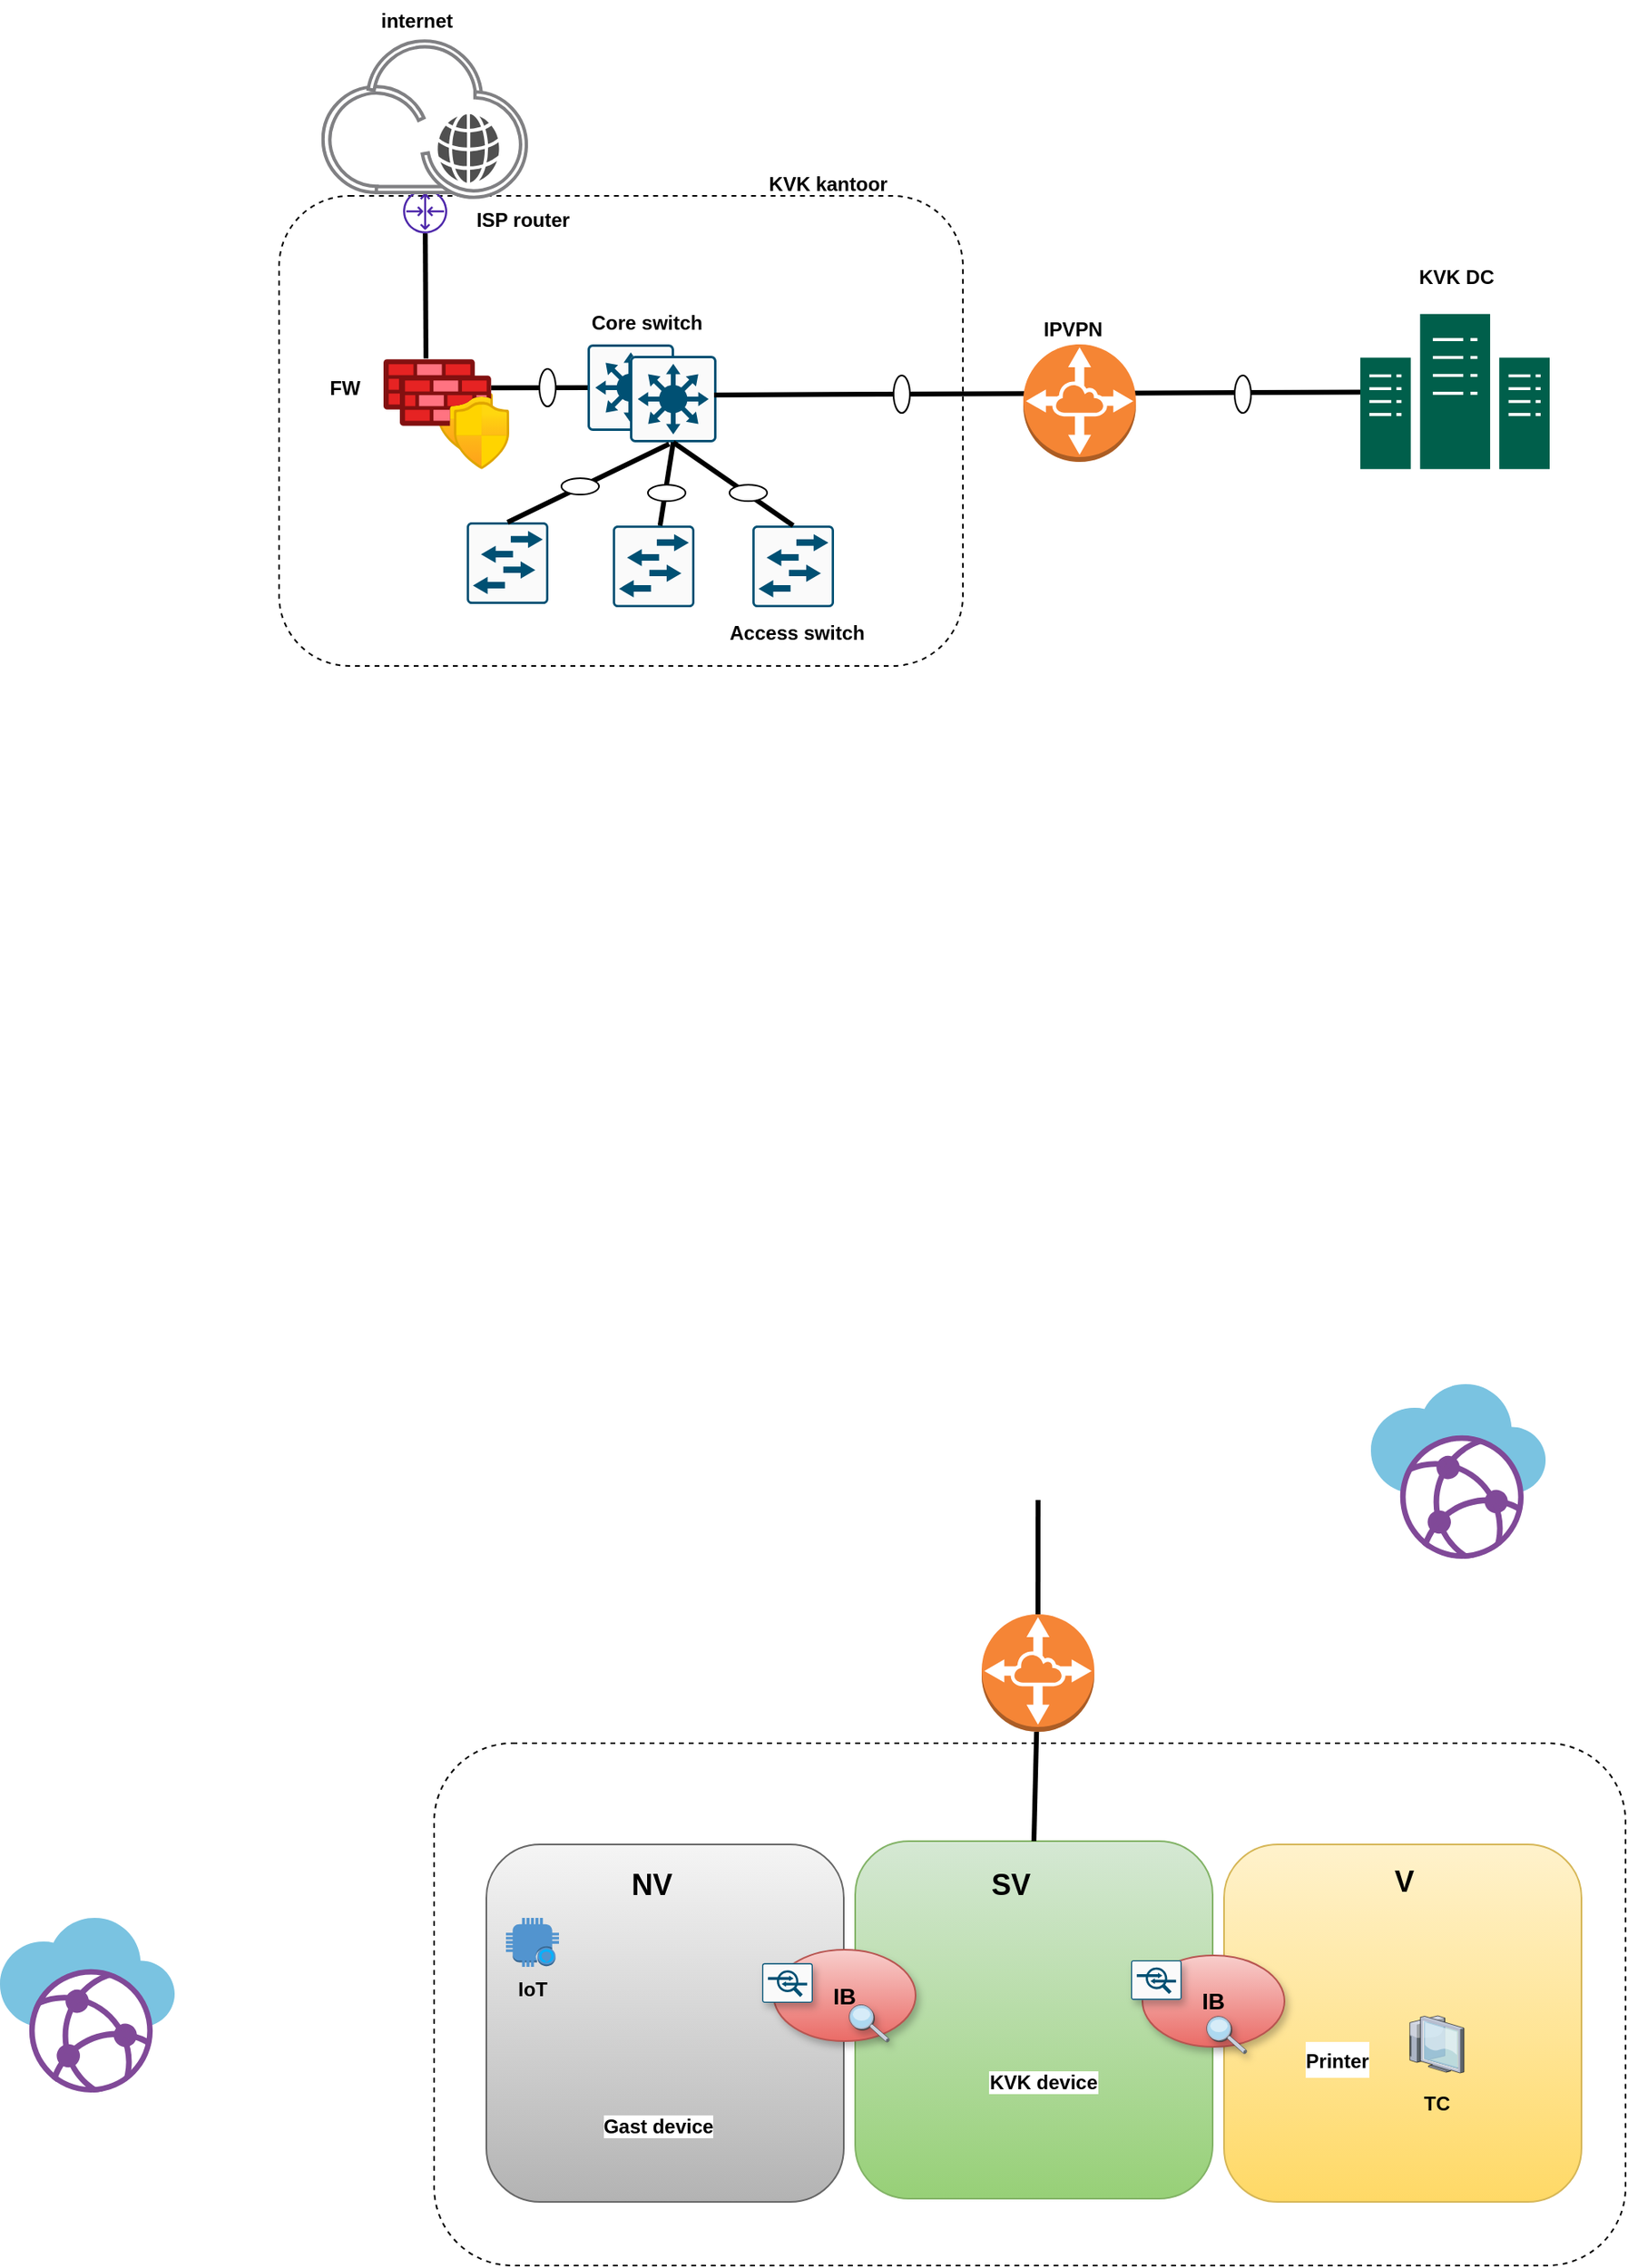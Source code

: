 <mxfile version="20.2.7" type="github">
  <diagram id="vSdHNL2ee3mHXXqhylAA" name="Pagina-1">
    <mxGraphModel dx="1421" dy="772" grid="0" gridSize="10" guides="1" tooltips="1" connect="1" arrows="1" fold="1" page="1" pageScale="1" pageWidth="1169" pageHeight="827" math="0" shadow="0">
      <root>
        <mxCell id="0" />
        <mxCell id="1" parent="0" />
        <mxCell id="YNolZeWeY5tOPH2mtzqY-2" value="" style="rounded=1;whiteSpace=wrap;html=1;dashed=1;" vertex="1" parent="1">
          <mxGeometry x="321" y="1121" width="730" height="320" as="geometry" />
        </mxCell>
        <mxCell id="IRziLVPFbABpiJZrDR8M-9" value="" style="rounded=1;whiteSpace=wrap;html=1;dashed=1;" parent="1" vertex="1">
          <mxGeometry x="226" y="173" width="419" height="288" as="geometry" />
        </mxCell>
        <mxCell id="oc_cEnde7iCadlcre4xy-1" value="" style="aspect=fixed;html=1;points=[];align=center;image;fontSize=12;image=img/lib/azure2/networking/Azure_Firewall_Manager.svg;" parent="1" vertex="1">
          <mxGeometry x="290" y="273" width="67" height="57.43" as="geometry" />
        </mxCell>
        <mxCell id="oc_cEnde7iCadlcre4xy-2" value="" style="whiteSpace=wrap;html=1;aspect=fixed;fillColor=#f5f5f5;strokeColor=#666666;gradientColor=#b3b3b3;rounded=1;glass=0;shadow=0;sketch=0;" parent="1" vertex="1">
          <mxGeometry x="353" y="1183" width="219" height="219" as="geometry" />
        </mxCell>
        <mxCell id="oc_cEnde7iCadlcre4xy-3" value="" style="whiteSpace=wrap;html=1;aspect=fixed;fillColor=#d5e8d4;strokeColor=#82b366;rounded=1;gradientColor=#97d077;" parent="1" vertex="1">
          <mxGeometry x="579" y="1181" width="219" height="219" as="geometry" />
        </mxCell>
        <mxCell id="oc_cEnde7iCadlcre4xy-4" value="" style="whiteSpace=wrap;html=1;aspect=fixed;fillColor=#fff2cc;strokeColor=#d6b656;gradientColor=#ffd966;rounded=1;" parent="1" vertex="1">
          <mxGeometry x="805" y="1183" width="219" height="219" as="geometry" />
        </mxCell>
        <mxCell id="oc_cEnde7iCadlcre4xy-7" value="" style="endArrow=none;html=1;rounded=0;strokeWidth=3;exitX=0.388;exitY=-0.006;exitDx=0;exitDy=0;exitPerimeter=0;" parent="1" source="oc_cEnde7iCadlcre4xy-1" target="GjlSR99xRuoHpvjvioK_-4" edge="1">
          <mxGeometry width="50" height="50" relative="1" as="geometry">
            <mxPoint x="318" y="169" as="sourcePoint" />
            <mxPoint x="611" y="64.15" as="targetPoint" />
          </mxGeometry>
        </mxCell>
        <mxCell id="oc_cEnde7iCadlcre4xy-8" value="" style="endArrow=none;html=1;rounded=0;strokeWidth=3;entryX=0.985;entryY=0.307;entryDx=0;entryDy=0;entryPerimeter=0;startArrow=none;" parent="1" source="GjlSR99xRuoHpvjvioK_-5" target="oc_cEnde7iCadlcre4xy-1" edge="1">
          <mxGeometry width="50" height="50" relative="1" as="geometry">
            <mxPoint x="654.009" y="162.095" as="sourcePoint" />
            <mxPoint x="634" y="81" as="targetPoint" />
          </mxGeometry>
        </mxCell>
        <mxCell id="oc_cEnde7iCadlcre4xy-10" value="&lt;b&gt;Gast device&lt;/b&gt;" style="shape=image;html=1;verticalAlign=top;verticalLabelPosition=bottom;labelBackgroundColor=#ffffff;imageAspect=0;aspect=fixed;image=https://cdn4.iconfinder.com/data/icons/essentials-74/24/026_-_Wireless-128.png;rounded=1;shadow=0;glass=0;sketch=0;gradientColor=none;" parent="1" vertex="1">
          <mxGeometry x="442" y="1311.21" width="31" height="31" as="geometry" />
        </mxCell>
        <mxCell id="oc_cEnde7iCadlcre4xy-12" value="&lt;font style=&quot;font-size: 18px;&quot;&gt;&lt;b&gt;NV&lt;/b&gt;&lt;/font&gt;" style="text;html=1;resizable=0;autosize=1;align=center;verticalAlign=middle;points=[];fillColor=none;strokeColor=none;rounded=0;shadow=0;glass=0;sketch=0;" parent="1" vertex="1">
          <mxGeometry x="432" y="1191" width="43" height="34" as="geometry" />
        </mxCell>
        <mxCell id="oc_cEnde7iCadlcre4xy-13" value="&lt;font style=&quot;font-size: 18px;&quot;&gt;&lt;b&gt;SV&lt;/b&gt;&lt;/font&gt;" style="text;html=1;resizable=0;autosize=1;align=center;verticalAlign=middle;points=[];fillColor=none;strokeColor=none;rounded=0;shadow=0;glass=0;sketch=0;" parent="1" vertex="1">
          <mxGeometry x="653" y="1191" width="42" height="34" as="geometry" />
        </mxCell>
        <mxCell id="oc_cEnde7iCadlcre4xy-14" value="&lt;font style=&quot;font-size: 18px;&quot;&gt;&lt;b&gt;V&lt;/b&gt;&lt;/font&gt;" style="text;html=1;resizable=0;autosize=1;align=center;verticalAlign=middle;points=[];fillColor=none;strokeColor=none;rounded=0;shadow=0;glass=0;sketch=0;" parent="1" vertex="1">
          <mxGeometry x="899.5" y="1189" width="30" height="34" as="geometry" />
        </mxCell>
        <mxCell id="oc_cEnde7iCadlcre4xy-15" value="&lt;font style=&quot;font-size: 12px;&quot;&gt;&lt;b&gt;TC&lt;/b&gt;&lt;/font&gt;" style="verticalLabelPosition=bottom;sketch=0;aspect=fixed;html=1;verticalAlign=top;strokeColor=none;align=center;outlineConnect=0;shape=mxgraph.citrix.thin_client;rounded=1;shadow=0;glass=0;fontSize=18;gradientColor=none;" parent="1" vertex="1">
          <mxGeometry x="917" y="1288" width="35" height="35" as="geometry" />
        </mxCell>
        <mxCell id="oc_cEnde7iCadlcre4xy-17" value="&lt;font style=&quot;font-size: 12px;&quot;&gt;&lt;b&gt;Printer&lt;/b&gt;&lt;/font&gt;" style="shape=image;html=1;verticalAlign=top;verticalLabelPosition=bottom;labelBackgroundColor=#ffffff;imageAspect=0;aspect=fixed;image=https://cdn4.iconfinder.com/data/icons/Primo_Icons/PNG/128x128/print.png;rounded=1;shadow=0;glass=0;sketch=0;fontSize=18;gradientColor=none;" parent="1" vertex="1">
          <mxGeometry x="852" y="1254" width="43" height="43" as="geometry" />
        </mxCell>
        <mxCell id="oc_cEnde7iCadlcre4xy-18" value="&lt;b&gt;&lt;font style=&quot;font-size: 14px;&quot;&gt;IB&lt;/font&gt;&lt;/b&gt;" style="ellipse;whiteSpace=wrap;html=1;rounded=1;shadow=1;glass=0;sketch=0;fontSize=12;gradientColor=#ea6b66;fillColor=#f8cecc;strokeColor=#b85450;" parent="1" vertex="1">
          <mxGeometry x="529" y="1247.5" width="87" height="56" as="geometry" />
        </mxCell>
        <mxCell id="oc_cEnde7iCadlcre4xy-20" value="&lt;b&gt;&lt;font style=&quot;font-size: 14px;&quot;&gt;IB&lt;/font&gt;&lt;/b&gt;" style="ellipse;whiteSpace=wrap;html=1;rounded=1;shadow=1;glass=0;sketch=0;fontSize=12;gradientColor=#ea6b66;fillColor=#f8cecc;strokeColor=#b85450;" parent="1" vertex="1">
          <mxGeometry x="755" y="1251" width="87" height="56" as="geometry" />
        </mxCell>
        <mxCell id="oc_cEnde7iCadlcre4xy-21" value="" style="sketch=0;points=[[0.015,0.015,0],[0.985,0.015,0],[0.985,0.985,0],[0.015,0.985,0],[0.25,0,0],[0.5,0,0],[0.75,0,0],[1,0.25,0],[1,0.5,0],[1,0.75,0],[0.75,1,0],[0.5,1,0],[0.25,1,0],[0,0.75,0],[0,0.5,0],[0,0.25,0]];verticalLabelPosition=bottom;html=1;verticalAlign=top;aspect=fixed;align=center;pointerEvents=1;shape=mxgraph.cisco19.rect;prIcon=ips_ids;fillColor=#FAFAFA;strokeColor=#005073;rounded=1;shadow=1;glass=0;fontSize=14;" parent="1" vertex="1">
          <mxGeometry x="522" y="1255.78" width="31" height="24.22" as="geometry" />
        </mxCell>
        <mxCell id="oc_cEnde7iCadlcre4xy-22" value="" style="sketch=0;points=[[0.015,0.015,0],[0.985,0.015,0],[0.985,0.985,0],[0.015,0.985,0],[0.25,0,0],[0.5,0,0],[0.75,0,0],[1,0.25,0],[1,0.5,0],[1,0.75,0],[0.75,1,0],[0.5,1,0],[0.25,1,0],[0,0.75,0],[0,0.5,0],[0,0.25,0]];verticalLabelPosition=bottom;html=1;verticalAlign=top;aspect=fixed;align=center;pointerEvents=1;shape=mxgraph.cisco19.rect;prIcon=ips_ids;fillColor=#FAFAFA;strokeColor=#005073;rounded=1;shadow=1;glass=0;fontSize=14;" parent="1" vertex="1">
          <mxGeometry x="748" y="1254" width="31" height="24.22" as="geometry" />
        </mxCell>
        <mxCell id="oc_cEnde7iCadlcre4xy-26" value="" style="verticalLabelPosition=bottom;sketch=0;aspect=fixed;html=1;verticalAlign=top;strokeColor=none;align=center;outlineConnect=0;shape=mxgraph.citrix.inspection;rounded=1;shadow=1;glass=0;fontSize=14;gradientColor=none;" parent="1" vertex="1">
          <mxGeometry x="575" y="1280.9" width="25" height="23.21" as="geometry" />
        </mxCell>
        <mxCell id="oc_cEnde7iCadlcre4xy-27" value="" style="shape=image;html=1;verticalAlign=top;verticalLabelPosition=bottom;labelBackgroundColor=#ffffff;imageAspect=0;aspect=fixed;image=https://cdn4.iconfinder.com/data/icons/core-ui-outlined/32/outlined_shield-128.png;rounded=1;shadow=1;glass=0;sketch=0;fontSize=14;gradientColor=none;" parent="1" vertex="1">
          <mxGeometry x="581" y="1243.22" width="35" height="35" as="geometry" />
        </mxCell>
        <mxCell id="oc_cEnde7iCadlcre4xy-28" value="" style="shape=image;html=1;verticalAlign=top;verticalLabelPosition=bottom;labelBackgroundColor=#ffffff;imageAspect=0;aspect=fixed;image=https://cdn4.iconfinder.com/data/icons/core-ui-outlined/32/outlined_shield-128.png;rounded=1;shadow=1;glass=0;sketch=0;fontSize=14;gradientColor=none;" parent="1" vertex="1">
          <mxGeometry x="798" y="1241" width="35" height="35" as="geometry" />
        </mxCell>
        <mxCell id="oc_cEnde7iCadlcre4xy-29" value="" style="verticalLabelPosition=bottom;sketch=0;aspect=fixed;html=1;verticalAlign=top;strokeColor=none;align=center;outlineConnect=0;shape=mxgraph.citrix.inspection;rounded=1;shadow=1;glass=0;fontSize=14;gradientColor=none;" parent="1" vertex="1">
          <mxGeometry x="794" y="1288" width="25" height="23.21" as="geometry" />
        </mxCell>
        <mxCell id="GjlSR99xRuoHpvjvioK_-1" value="&lt;b&gt;IoT&lt;/b&gt;" style="outlineConnect=0;dashed=0;verticalLabelPosition=bottom;verticalAlign=top;align=center;html=1;shape=mxgraph.aws3.alexa_enabled_device;fillColor=#5294CF;gradientColor=none;" parent="1" vertex="1">
          <mxGeometry x="365" y="1228" width="32.5" height="30" as="geometry" />
        </mxCell>
        <mxCell id="GjlSR99xRuoHpvjvioK_-2" value="&lt;b&gt;KVK device&lt;/b&gt;" style="shape=image;html=1;verticalAlign=top;verticalLabelPosition=bottom;labelBackgroundColor=#ffffff;imageAspect=0;aspect=fixed;image=https://cdn4.iconfinder.com/data/icons/essentials-72/24/026_-_Wireless-128.png" parent="1" vertex="1">
          <mxGeometry x="679" y="1284.5" width="30.5" height="30.5" as="geometry" />
        </mxCell>
        <mxCell id="GjlSR99xRuoHpvjvioK_-4" value="" style="sketch=0;outlineConnect=0;fontColor=#232F3E;gradientColor=none;fillColor=#4D27AA;strokeColor=none;dashed=0;verticalLabelPosition=bottom;verticalAlign=top;align=center;html=1;fontSize=12;fontStyle=0;aspect=fixed;pointerEvents=1;shape=mxgraph.aws4.router;" parent="1" vertex="1">
          <mxGeometry x="302" y="169" width="27" height="27" as="geometry" />
        </mxCell>
        <mxCell id="GjlSR99xRuoHpvjvioK_-5" value="" style="sketch=0;points=[[0.015,0.015,0],[0.985,0.015,0],[0.985,0.985,0],[0.015,0.985,0],[0.25,0,0],[0.5,0,0],[0.75,0,0],[1,0.25,0],[1,0.5,0],[1,0.75,0],[0.75,1,0],[0.5,1,0],[0.25,1,0],[0,0.75,0],[0,0.5,0],[0,0.25,0]];verticalLabelPosition=bottom;html=1;verticalAlign=top;aspect=fixed;align=center;pointerEvents=1;shape=mxgraph.cisco19.rect;prIcon=l3_switch;fillColor=#FAFAFA;strokeColor=#005073;" parent="1" vertex="1">
          <mxGeometry x="415" y="264" width="53" height="53" as="geometry" />
        </mxCell>
        <mxCell id="GjlSR99xRuoHpvjvioK_-6" value="" style="sketch=0;points=[[0.015,0.015,0],[0.985,0.015,0],[0.985,0.985,0],[0.015,0.985,0],[0.25,0,0],[0.5,0,0],[0.75,0,0],[1,0.25,0],[1,0.5,0],[1,0.75,0],[0.75,1,0],[0.5,1,0],[0.25,1,0],[0,0.75,0],[0,0.5,0],[0,0.25,0]];verticalLabelPosition=bottom;html=1;verticalAlign=top;aspect=fixed;align=center;pointerEvents=1;shape=mxgraph.cisco19.rect;prIcon=l3_switch;fillColor=#FAFAFA;strokeColor=#005073;" parent="1" vertex="1">
          <mxGeometry x="441" y="271" width="53" height="53" as="geometry" />
        </mxCell>
        <mxCell id="GjlSR99xRuoHpvjvioK_-7" value="" style="sketch=0;points=[[0.015,0.015,0],[0.985,0.015,0],[0.985,0.985,0],[0.015,0.985,0],[0.25,0,0],[0.5,0,0],[0.75,0,0],[1,0.25,0],[1,0.5,0],[1,0.75,0],[0.75,1,0],[0.5,1,0],[0.25,1,0],[0,0.75,0],[0,0.5,0],[0,0.25,0]];verticalLabelPosition=bottom;html=1;verticalAlign=top;aspect=fixed;align=center;pointerEvents=1;shape=mxgraph.cisco19.rect;prIcon=l2_switch;fillColor=#FAFAFA;strokeColor=#005073;" parent="1" vertex="1">
          <mxGeometry x="341" y="373" width="50" height="50" as="geometry" />
        </mxCell>
        <mxCell id="GjlSR99xRuoHpvjvioK_-8" value="" style="sketch=0;points=[[0.015,0.015,0],[0.985,0.015,0],[0.985,0.985,0],[0.015,0.985,0],[0.25,0,0],[0.5,0,0],[0.75,0,0],[1,0.25,0],[1,0.5,0],[1,0.75,0],[0.75,1,0],[0.5,1,0],[0.25,1,0],[0,0.75,0],[0,0.5,0],[0,0.25,0]];verticalLabelPosition=bottom;html=1;verticalAlign=top;aspect=fixed;align=center;pointerEvents=1;shape=mxgraph.cisco19.rect;prIcon=l2_switch;fillColor=#FAFAFA;strokeColor=#005073;" parent="1" vertex="1">
          <mxGeometry x="430.5" y="375" width="50" height="50" as="geometry" />
        </mxCell>
        <mxCell id="GjlSR99xRuoHpvjvioK_-9" value="" style="sketch=0;points=[[0.015,0.015,0],[0.985,0.015,0],[0.985,0.985,0],[0.015,0.985,0],[0.25,0,0],[0.5,0,0],[0.75,0,0],[1,0.25,0],[1,0.5,0],[1,0.75,0],[0.75,1,0],[0.5,1,0],[0.25,1,0],[0,0.75,0],[0,0.5,0],[0,0.25,0]];verticalLabelPosition=bottom;html=1;verticalAlign=top;aspect=fixed;align=center;pointerEvents=1;shape=mxgraph.cisco19.rect;prIcon=l2_switch;fillColor=#FAFAFA;strokeColor=#005073;" parent="1" vertex="1">
          <mxGeometry x="516" y="375" width="50" height="50" as="geometry" />
        </mxCell>
        <mxCell id="GjlSR99xRuoHpvjvioK_-10" value="" style="endArrow=none;html=1;rounded=0;strokeWidth=3;entryX=0.5;entryY=1;entryDx=0;entryDy=0;entryPerimeter=0;" parent="1" source="GjlSR99xRuoHpvjvioK_-8" target="GjlSR99xRuoHpvjvioK_-6" edge="1">
          <mxGeometry width="50" height="50" relative="1" as="geometry">
            <mxPoint x="376" y="383" as="sourcePoint" />
            <mxPoint x="477.5" y="334" as="targetPoint" />
          </mxGeometry>
        </mxCell>
        <mxCell id="GjlSR99xRuoHpvjvioK_-11" value="" style="endArrow=none;html=1;rounded=0;strokeWidth=3;entryX=0.5;entryY=1;entryDx=0;entryDy=0;entryPerimeter=0;exitX=0.5;exitY=0;exitDx=0;exitDy=0;exitPerimeter=0;" parent="1" source="GjlSR99xRuoHpvjvioK_-9" target="GjlSR99xRuoHpvjvioK_-6" edge="1">
          <mxGeometry width="50" height="50" relative="1" as="geometry">
            <mxPoint x="469.447" y="385" as="sourcePoint" />
            <mxPoint x="477.5" y="334" as="targetPoint" />
          </mxGeometry>
        </mxCell>
        <mxCell id="GjlSR99xRuoHpvjvioK_-12" value="" style="ellipse;whiteSpace=wrap;html=1;rotation=90;" parent="1" vertex="1">
          <mxGeometry x="379" y="285.5" width="23" height="10" as="geometry" />
        </mxCell>
        <mxCell id="GjlSR99xRuoHpvjvioK_-17" value="" style="ellipse;whiteSpace=wrap;html=1;rotation=0;" parent="1" vertex="1">
          <mxGeometry x="452" y="350" width="23" height="10" as="geometry" />
        </mxCell>
        <mxCell id="GjlSR99xRuoHpvjvioK_-18" value="" style="ellipse;whiteSpace=wrap;html=1;rotation=0;" parent="1" vertex="1">
          <mxGeometry x="502" y="350" width="23" height="10" as="geometry" />
        </mxCell>
        <mxCell id="GjlSR99xRuoHpvjvioK_-19" value="" style="endArrow=none;html=1;rounded=0;strokeWidth=3;exitX=0.5;exitY=0;exitDx=0;exitDy=0;entryX=0.453;entryY=1.019;entryDx=0;entryDy=0;entryPerimeter=0;exitPerimeter=0;" parent="1" source="GjlSR99xRuoHpvjvioK_-7" target="GjlSR99xRuoHpvjvioK_-6" edge="1">
          <mxGeometry width="50" height="50" relative="1" as="geometry">
            <mxPoint x="366" y="373" as="sourcePoint" />
            <mxPoint x="467.5" y="324" as="targetPoint" />
          </mxGeometry>
        </mxCell>
        <mxCell id="GjlSR99xRuoHpvjvioK_-16" value="" style="ellipse;whiteSpace=wrap;html=1;rotation=0;" parent="1" vertex="1">
          <mxGeometry x="399" y="346" width="23" height="10" as="geometry" />
        </mxCell>
        <mxCell id="GjlSR99xRuoHpvjvioK_-21" value="&lt;b&gt;FW&lt;/b&gt;" style="text;html=1;resizable=0;autosize=1;align=center;verticalAlign=middle;points=[];fillColor=none;strokeColor=none;rounded=0;" parent="1" vertex="1">
          <mxGeometry x="247" y="277.5" width="37" height="26" as="geometry" />
        </mxCell>
        <mxCell id="GjlSR99xRuoHpvjvioK_-22" value="&lt;b&gt;Core switch&lt;/b&gt;" style="text;html=1;resizable=0;autosize=1;align=center;verticalAlign=middle;points=[];fillColor=none;strokeColor=none;rounded=0;" parent="1" vertex="1">
          <mxGeometry x="408" y="238" width="86" height="26" as="geometry" />
        </mxCell>
        <mxCell id="GjlSR99xRuoHpvjvioK_-23" value="&lt;b&gt;internet&lt;/b&gt;" style="text;html=1;resizable=0;autosize=1;align=center;verticalAlign=middle;points=[];fillColor=none;strokeColor=none;rounded=0;" parent="1" vertex="1">
          <mxGeometry x="279" y="53" width="62" height="26" as="geometry" />
        </mxCell>
        <mxCell id="GjlSR99xRuoHpvjvioK_-24" value="&lt;b&gt;Access switch&lt;/b&gt;" style="text;html=1;resizable=0;autosize=1;align=center;verticalAlign=middle;points=[];fillColor=none;strokeColor=none;rounded=0;" parent="1" vertex="1">
          <mxGeometry x="492" y="428" width="101" height="26" as="geometry" />
        </mxCell>
        <mxCell id="GjlSR99xRuoHpvjvioK_-25" value="" style="aspect=fixed;html=1;points=[];align=center;image;fontSize=12;image=img/lib/azure2/networking/Azure_Firewall_Manager.svg;" parent="1" vertex="1">
          <mxGeometry x="300" y="283" width="67" height="57.43" as="geometry" />
        </mxCell>
        <mxCell id="GjlSR99xRuoHpvjvioK_-26" value="" style="endArrow=none;html=1;rounded=0;strokeWidth=3;entryX=0.5;entryY=1;entryDx=0;entryDy=0;entryPerimeter=0;" parent="1" source="GjlSR99xRuoHpvjvioK_-30" edge="1">
          <mxGeometry width="50" height="50" relative="1" as="geometry">
            <mxPoint x="650" y="293" as="sourcePoint" />
            <mxPoint x="492.5" y="295.0" as="targetPoint" />
          </mxGeometry>
        </mxCell>
        <mxCell id="GjlSR99xRuoHpvjvioK_-30" value="" style="sketch=0;pointerEvents=1;shadow=0;dashed=0;html=1;strokeColor=none;fillColor=#005F4B;labelPosition=center;verticalLabelPosition=bottom;verticalAlign=top;align=center;outlineConnect=0;shape=mxgraph.veeam2.datacenter;" parent="1" vertex="1">
          <mxGeometry x="888.5" y="245.43" width="116" height="95" as="geometry" />
        </mxCell>
        <mxCell id="GjlSR99xRuoHpvjvioK_-31" value="&lt;b&gt;IPVPN&lt;/b&gt;" style="text;html=1;resizable=0;autosize=1;align=center;verticalAlign=middle;points=[];fillColor=none;strokeColor=none;rounded=0;" parent="1" vertex="1">
          <mxGeometry x="685" y="242" width="54" height="26" as="geometry" />
        </mxCell>
        <mxCell id="GjlSR99xRuoHpvjvioK_-32" value="&lt;b&gt;KVK DC&lt;/b&gt;" style="text;html=1;resizable=0;autosize=1;align=center;verticalAlign=middle;points=[];fillColor=none;strokeColor=none;rounded=0;" parent="1" vertex="1">
          <mxGeometry x="914.5" y="210" width="64" height="26" as="geometry" />
        </mxCell>
        <mxCell id="GjlSR99xRuoHpvjvioK_-33" value="" style="outlineConnect=0;dashed=0;verticalLabelPosition=bottom;verticalAlign=top;align=center;html=1;shape=mxgraph.aws3.vpc_peering;fillColor=#F58534;gradientColor=none;" parent="1" vertex="1">
          <mxGeometry x="682" y="264" width="69" height="72" as="geometry" />
        </mxCell>
        <mxCell id="GjlSR99xRuoHpvjvioK_-34" value="" style="ellipse;whiteSpace=wrap;html=1;rotation=90;" parent="1" vertex="1">
          <mxGeometry x="596" y="289.5" width="23" height="10" as="geometry" />
        </mxCell>
        <mxCell id="GjlSR99xRuoHpvjvioK_-35" value="" style="ellipse;whiteSpace=wrap;html=1;rotation=90;" parent="1" vertex="1">
          <mxGeometry x="805" y="289.5" width="23" height="10" as="geometry" />
        </mxCell>
        <mxCell id="IRziLVPFbABpiJZrDR8M-4" value="" style="aspect=fixed;perimeter=ellipsePerimeter;html=1;align=center;shadow=0;dashed=0;fontColor=#4277BB;labelBackgroundColor=#ffffff;fontSize=12;spacingTop=3;image;image=img/lib/ibm/miscellaneous/iot_cloud.svg;" parent="1" vertex="1">
          <mxGeometry x="251.73" y="77" width="127.27" height="98" as="geometry" />
        </mxCell>
        <mxCell id="IRziLVPFbABpiJZrDR8M-6" value="" style="sketch=0;pointerEvents=1;shadow=0;dashed=0;html=1;strokeColor=none;fillColor=#505050;labelPosition=center;verticalLabelPosition=bottom;verticalAlign=top;outlineConnect=0;align=center;shape=mxgraph.office.concepts.globe_internet;" parent="1" vertex="1">
          <mxGeometry x="323" y="123" width="38" height="42" as="geometry" />
        </mxCell>
        <mxCell id="IRziLVPFbABpiJZrDR8M-7" value="&lt;b&gt;ISP router&lt;/b&gt;" style="text;html=1;resizable=0;autosize=1;align=center;verticalAlign=middle;points=[];fillColor=none;strokeColor=none;rounded=0;" parent="1" vertex="1">
          <mxGeometry x="337" y="175" width="75" height="26" as="geometry" />
        </mxCell>
        <mxCell id="IRziLVPFbABpiJZrDR8M-10" value="&lt;b&gt;KVK kantoor&lt;/b&gt;" style="text;html=1;resizable=0;autosize=1;align=center;verticalAlign=middle;points=[];fillColor=none;strokeColor=none;rounded=0;" parent="1" vertex="1">
          <mxGeometry x="516" y="153" width="91" height="26" as="geometry" />
        </mxCell>
        <mxCell id="YNolZeWeY5tOPH2mtzqY-3" value="" style="endArrow=none;html=1;rounded=0;exitX=0.5;exitY=0;exitDx=0;exitDy=0;strokeWidth=3;startArrow=none;entryX=0.477;entryY=0.719;entryDx=0;entryDy=0;entryPerimeter=0;" edge="1" parent="1" source="YNolZeWeY5tOPH2mtzqY-5" target="YNolZeWeY5tOPH2mtzqY-4">
          <mxGeometry width="50" height="50" relative="1" as="geometry">
            <mxPoint x="669.25" y="1063" as="sourcePoint" />
            <mxPoint x="689" y="1013" as="targetPoint" />
          </mxGeometry>
        </mxCell>
        <mxCell id="YNolZeWeY5tOPH2mtzqY-4" value="" style="shape=image;html=1;verticalAlign=top;verticalLabelPosition=bottom;labelBackgroundColor=#ffffff;imageAspect=0;aspect=fixed;image=https://cdn4.iconfinder.com/data/icons/for-your-interface-free-samples/128/Theatre-128.png" vertex="1" parent="1">
          <mxGeometry x="630" y="880" width="128" height="128" as="geometry" />
        </mxCell>
        <mxCell id="YNolZeWeY5tOPH2mtzqY-5" value="" style="outlineConnect=0;dashed=0;verticalLabelPosition=bottom;verticalAlign=top;align=center;html=1;shape=mxgraph.aws3.vpc_peering;fillColor=#F58536;gradientColor=none;" vertex="1" parent="1">
          <mxGeometry x="656.5" y="1042" width="69" height="72" as="geometry" />
        </mxCell>
        <mxCell id="YNolZeWeY5tOPH2mtzqY-6" value="" style="endArrow=none;html=1;rounded=0;exitX=0.5;exitY=0;exitDx=0;exitDy=0;strokeWidth=3;" edge="1" parent="1" source="oc_cEnde7iCadlcre4xy-3" target="YNolZeWeY5tOPH2mtzqY-5">
          <mxGeometry width="50" height="50" relative="1" as="geometry">
            <mxPoint x="688.5" y="1181" as="sourcePoint" />
            <mxPoint x="689" y="1013" as="targetPoint" />
          </mxGeometry>
        </mxCell>
        <mxCell id="YNolZeWeY5tOPH2mtzqY-7" value="" style="sketch=0;aspect=fixed;html=1;points=[];align=center;image;fontSize=12;image=img/lib/mscae/Virtual_WANs.svg;" vertex="1" parent="1">
          <mxGeometry x="55" y="1228" width="107" height="107" as="geometry" />
        </mxCell>
        <mxCell id="YNolZeWeY5tOPH2mtzqY-8" value="" style="sketch=0;aspect=fixed;html=1;points=[];align=center;image;fontSize=12;image=img/lib/mscae/Virtual_WANs.svg;" vertex="1" parent="1">
          <mxGeometry x="895" y="901" width="107" height="107" as="geometry" />
        </mxCell>
      </root>
    </mxGraphModel>
  </diagram>
</mxfile>
